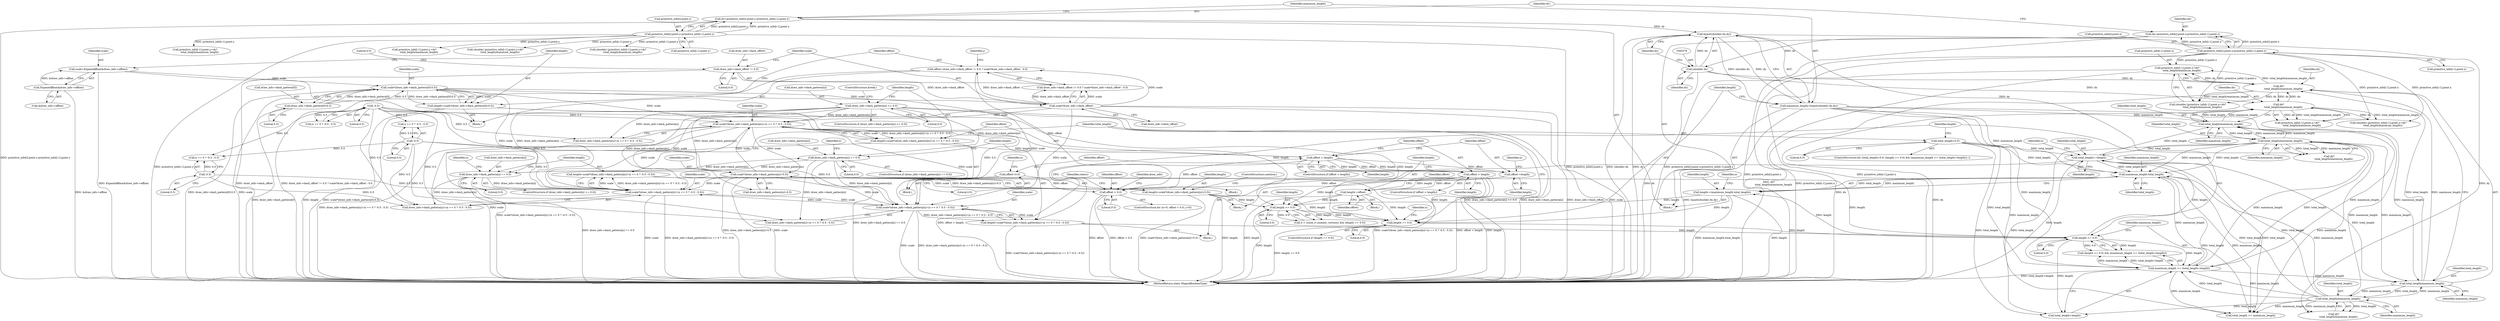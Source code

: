 digraph "0_ImageMagick_726812fa2fa7ce16bcf58f6e115f65427a1c0950_0@array" {
"1000455" [label="(Call,primitive_info[i-1].point.x+dx*\n            total_length/maximum_length)"];
"1000336" [label="(Call,primitive_info[i].point.x-primitive_info[i-1].point.x)"];
"1000465" [label="(Call,dx*\n            total_length/maximum_length)"];
"1000375" [label="(Call,(double) dx)"];
"1000334" [label="(Call,dx=primitive_info[i].point.x-primitive_info[i-1].point.x)"];
"1000540" [label="(Call,dx*\n            total_length/maximum_length)"];
"1000542" [label="(Call,total_length/maximum_length)"];
"1000428" [label="(Call,total_length+=length)"];
"1000419" [label="(Call,length >= 0.0)"];
"1000397" [label="(Call,length=scale*(draw_info->dash_pattern[n]+(n == 0 ? -0.5 : 0.5)))"];
"1000399" [label="(Call,scale*(draw_info->dash_pattern[n]+(n == 0 ? -0.5 : 0.5)))"];
"1000224" [label="(Call,scale*draw_info->dash_offset)"];
"1000207" [label="(Call,scale*(draw_info->dash_pattern[0]-0.5))"];
"1000198" [label="(Call,scale=ExpandAffine(&draw_info->affine))"];
"1000200" [label="(Call,ExpandAffine(&draw_info->affine))"];
"1000209" [label="(Call,draw_info->dash_pattern[0]-0.5)"];
"1000219" [label="(Call,draw_info->dash_offset != 0.0)"];
"1000617" [label="(Call,scale*(draw_info->dash_pattern[n]+(n == 0 ? -0.5 : 0.5)))"];
"1000255" [label="(Call,scale*(draw_info->dash_pattern[n]+(n == 0 ? -0.5 : 0.5)))"];
"1000282" [label="(Call,scale*(draw_info->dash_pattern[n]+0.5))"];
"1000245" [label="(Call,draw_info->dash_pattern[n] <= 0.0)"];
"1000267" [label="(Call,-0.5)"];
"1000605" [label="(Call,draw_info->dash_pattern[n] == 0.0)"];
"1000387" [label="(Call,draw_info->dash_pattern[n] == 0.0)"];
"1000629" [label="(Call,-0.5)"];
"1000411" [label="(Call,-0.5)"];
"1000615" [label="(Call,length=scale*(draw_info->dash_pattern[n]+(n == 0 ? -0.5 : 0.5)))"];
"1000380" [label="(Call,length == 0.0)"];
"1000297" [label="(Call,length-=offset)"];
"1000293" [label="(Call,offset < length)"];
"1000271" [label="(Call,offset > length)"];
"1000237" [label="(Call,offset > 0.0)"];
"1000216" [label="(Call,offset=draw_info->dash_offset != 0.0 ? scale*draw_info->dash_offset : 0.0)"];
"1000304" [label="(Call,offset=0.0)"];
"1000275" [label="(Call,offset-=length)"];
"1000253" [label="(Call,length=scale*(draw_info->dash_pattern[n]+(n == 0 ? -0.5 : 0.5)))"];
"1000632" [label="(Call,length-=(maximum_length-total_length))"];
"1000634" [label="(Call,maximum_length-total_length)"];
"1000567" [label="(Call,total_length/maximum_length)"];
"1000492" [label="(Call,total_length/maximum_length)"];
"1000467" [label="(Call,total_length/maximum_length)"];
"1000422" [label="(Call,maximum_length >= (total_length+length))"];
"1000372" [label="(Call,maximum_length=hypot((double) dx,dy))"];
"1000374" [label="(Call,hypot((double) dx,dy))"];
"1000353" [label="(Call,dy=primitive_info[i].point.y-primitive_info[i-1].point.y)"];
"1000355" [label="(Call,primitive_info[i].point.y-primitive_info[i-1].point.y)"];
"1000415" [label="(Call,total_length=0.0)"];
"1000205" [label="(Call,length=scale*(draw_info->dash_pattern[0]-0.5))"];
"1000328" [label="(Call,length >= 0.0)"];
"1000280" [label="(Call,length=scale*(draw_info->dash_pattern[n]+0.5))"];
"1000305" [label="(Identifier,offset)"];
"1000215" [label="(Literal,0.5)"];
"1000333" [label="(Block,)"];
"1000480" [label="(Call,primitive_info[i-1].point.y+dy*\n            total_length/maximum_length)"];
"1000469" [label="(Identifier,maximum_length)"];
"1000467" [label="(Call,total_length/maximum_length)"];
"1000295" [label="(Identifier,length)"];
"1000493" [label="(Identifier,total_length)"];
"1000372" [label="(Call,maximum_length=hypot((double) dx,dy))"];
"1000308" [label="(Identifier,n)"];
"1000225" [label="(Identifier,scale)"];
"1000375" [label="(Call,(double) dx)"];
"1000216" [label="(Call,offset=draw_info->dash_offset != 0.0 ? scale*draw_info->dash_offset : 0.0)"];
"1000400" [label="(Identifier,scale)"];
"1000541" [label="(Identifier,dx)"];
"1000395" [label="(Identifier,n)"];
"1000354" [label="(Identifier,dy)"];
"1000415" [label="(Call,total_length=0.0)"];
"1000217" [label="(Identifier,offset)"];
"1000453" [label="(Call,(double) (primitive_info[i-1].point.x+dx*\n            total_length/maximum_length))"];
"1000268" [label="(Literal,0.5)"];
"1000304" [label="(Call,offset=0.0)"];
"1000422" [label="(Call,maximum_length >= (total_length+length))"];
"1000293" [label="(Call,offset < length)"];
"1000281" [label="(Identifier,length)"];
"1000494" [label="(Identifier,maximum_length)"];
"1000277" [label="(Identifier,length)"];
"1000255" [label="(Call,scale*(draw_info->dash_pattern[n]+(n == 0 ? -0.5 : 0.5)))"];
"1000219" [label="(Call,draw_info->dash_offset != 0.0)"];
"1000378" [label="(Identifier,dy)"];
"1000543" [label="(Identifier,total_length)"];
"1000455" [label="(Call,primitive_info[i-1].point.x+dx*\n            total_length/maximum_length)"];
"1000567" [label="(Call,total_length/maximum_length)"];
"1000344" [label="(Call,primitive_info[i-1].point.x)"];
"1000199" [label="(Identifier,scale)"];
"1000420" [label="(Identifier,length)"];
"1000383" [label="(Block,)"];
"1000605" [label="(Call,draw_info->dash_pattern[n] == 0.0)"];
"1000329" [label="(Identifier,length)"];
"1000386" [label="(ControlStructure,if (draw_info->dash_pattern[n] == 0.0))"];
"1000229" [label="(Literal,0.0)"];
"1000272" [label="(Identifier,offset)"];
"1000233" [label="(ControlStructure,for (n=0; offset > 0.0; j=0))"];
"1000615" [label="(Call,length=scale*(draw_info->dash_pattern[n]+(n == 0 ? -0.5 : 0.5)))"];
"1000208" [label="(Identifier,scale)"];
"1000540" [label="(Call,dx*\n            total_length/maximum_length)"];
"1000542" [label="(Call,total_length/maximum_length)"];
"1000618" [label="(Identifier,scale)"];
"1000490" [label="(Call,dy*\n            total_length/maximum_length)"];
"1000335" [label="(Identifier,dx)"];
"1000429" [label="(Identifier,total_length)"];
"1000636" [label="(Identifier,total_length)"];
"1000271" [label="(Call,offset > length)"];
"1000299" [label="(Identifier,offset)"];
"1000635" [label="(Identifier,maximum_length)"];
"1000388" [label="(Call,draw_info->dash_pattern[n])"];
"1000606" [label="(Call,draw_info->dash_pattern[n])"];
"1000544" [label="(Identifier,maximum_length)"];
"1000322" [label="(Call,(i < (ssize_t) number_vertices) && (length >= 0.0))"];
"1000310" [label="(Identifier,status)"];
"1000629" [label="(Call,-0.5)"];
"1000421" [label="(Literal,0.0)"];
"1000280" [label="(Call,length=scale*(draw_info->dash_pattern[n]+0.5))"];
"1000296" [label="(Block,)"];
"1000270" [label="(ControlStructure,if (offset > length))"];
"1000478" [label="(Call,(double) (primitive_info[i-1].point.y+dy*\n            total_length/maximum_length))"];
"1000466" [label="(Identifier,dx)"];
"1000393" [label="(Literal,0.0)"];
"1000273" [label="(Identifier,length)"];
"1000231" [label="(Identifier,j)"];
"1000381" [label="(Identifier,length)"];
"1000336" [label="(Call,primitive_info[i].point.x-primitive_info[i-1].point.x)"];
"1000407" [label="(Call,n == 0 ? -0.5 : 0.5)"];
"1000205" [label="(Call,length=scale*(draw_info->dash_pattern[0]-0.5))"];
"1000206" [label="(Identifier,length)"];
"1000353" [label="(Call,dy=primitive_info[i].point.y-primitive_info[i-1].point.y)"];
"1000284" [label="(Call,draw_info->dash_pattern[n]+0.5)"];
"1000416" [label="(Identifier,total_length)"];
"1000640" [label="(Identifier,n)"];
"1000398" [label="(Identifier,length)"];
"1000424" [label="(Call,total_length+length)"];
"1000456" [label="(Call,primitive_info[i-1].point.x)"];
"1000569" [label="(Identifier,maximum_length)"];
"1000763" [label="(MethodReturn,static MagickBooleanType)"];
"1000397" [label="(Call,length=scale*(draw_info->dash_pattern[n]+(n == 0 ? -0.5 : 0.5)))"];
"1000411" [label="(Call,-0.5)"];
"1000220" [label="(Call,draw_info->dash_offset)"];
"1000292" [label="(ControlStructure,if (offset < length))"];
"1000419" [label="(Call,length >= 0.0)"];
"1000630" [label="(Literal,0.5)"];
"1000283" [label="(Identifier,scale)"];
"1000297" [label="(Call,length-=offset)"];
"1000301" [label="(Identifier,offset)"];
"1000625" [label="(Call,n == 0 ? -0.5 : 0.5)"];
"1000267" [label="(Call,-0.5)"];
"1000294" [label="(Identifier,offset)"];
"1000245" [label="(Call,draw_info->dash_pattern[n] <= 0.0)"];
"1000254" [label="(Identifier,length)"];
"1000568" [label="(Identifier,total_length)"];
"1000616" [label="(Identifier,length)"];
"1000530" [label="(Call,primitive_info[i-1].point.x+dx*\n            total_length/maximum_length)"];
"1000276" [label="(Identifier,offset)"];
"1000237" [label="(Call,offset > 0.0)"];
"1000291" [label="(ControlStructure,continue;)"];
"1000279" [label="(Identifier,n)"];
"1000633" [label="(Identifier,length)"];
"1000387" [label="(Call,draw_info->dash_pattern[n] == 0.0)"];
"1000226" [label="(Call,draw_info->dash_offset)"];
"1000528" [label="(Call,(double) (primitive_info[i-1].point.x+dx*\n            total_length/maximum_length))"];
"1000492" [label="(Call,total_length/maximum_length)"];
"1000465" [label="(Call,dx*\n            total_length/maximum_length)"];
"1000385" [label="(Identifier,n)"];
"1000207" [label="(Call,scale*(draw_info->dash_pattern[0]-0.5))"];
"1000210" [label="(Call,draw_info->dash_pattern[0])"];
"1000401" [label="(Call,draw_info->dash_pattern[n]+(n == 0 ? -0.5 : 0.5))"];
"1000256" [label="(Identifier,scale)"];
"1000337" [label="(Call,primitive_info[i].point.x)"];
"1000377" [label="(Identifier,dx)"];
"1000218" [label="(Call,draw_info->dash_offset != 0.0 ? scale*draw_info->dash_offset : 0.0)"];
"1000428" [label="(Call,total_length+=length)"];
"1000224" [label="(Call,scale*draw_info->dash_offset)"];
"1000246" [label="(Call,draw_info->dash_pattern[n])"];
"1000239" [label="(Literal,0.0)"];
"1000275" [label="(Call,offset-=length)"];
"1000382" [label="(Literal,0.0)"];
"1000238" [label="(Identifier,offset)"];
"1000356" [label="(Call,primitive_info[i].point.y)"];
"1000282" [label="(Call,scale*(draw_info->dash_pattern[n]+0.5))"];
"1000662" [label="(Call,total_length <= maximum_length)"];
"1000253" [label="(Call,length=scale*(draw_info->dash_pattern[n]+(n == 0 ? -0.5 : 0.5)))"];
"1000243" [label="(Block,)"];
"1000209" [label="(Call,draw_info->dash_pattern[0]-0.5)"];
"1000373" [label="(Identifier,maximum_length)"];
"1000604" [label="(ControlStructure,if (draw_info->dash_pattern[n] == 0.0))"];
"1000611" [label="(Literal,0.0)"];
"1000553" [label="(Call,(double) (primitive_info[i-1].point.y+dy*\n            total_length/maximum_length))"];
"1000334" [label="(Call,dx=primitive_info[i].point.x-primitive_info[i-1].point.x)"];
"1000632" [label="(Call,length-=(maximum_length-total_length))"];
"1000380" [label="(Call,length == 0.0)"];
"1000263" [label="(Call,n == 0 ? -0.5 : 0.5)"];
"1000257" [label="(Call,draw_info->dash_pattern[n]+(n == 0 ? -0.5 : 0.5))"];
"1000330" [label="(Literal,0.0)"];
"1000414" [label="(ControlStructure,for (total_length=0.0; (length >= 0.0) && (maximum_length >= (total_length+length)); ))"];
"1000244" [label="(ControlStructure,if (draw_info->dash_pattern[n] <= 0.0))"];
"1000328" [label="(Call,length >= 0.0)"];
"1000379" [label="(ControlStructure,if (length == 0.0))"];
"1000252" [label="(ControlStructure,break;)"];
"1000298" [label="(Identifier,length)"];
"1000468" [label="(Identifier,total_length)"];
"1000617" [label="(Call,scale*(draw_info->dash_pattern[n]+(n == 0 ? -0.5 : 0.5)))"];
"1000399" [label="(Call,scale*(draw_info->dash_pattern[n]+(n == 0 ? -0.5 : 0.5)))"];
"1000619" [label="(Call,draw_info->dash_pattern[n]+(n == 0 ? -0.5 : 0.5))"];
"1000434" [label="(Identifier,n)"];
"1000634" [label="(Call,maximum_length-total_length)"];
"1000201" [label="(Call,&draw_info->affine)"];
"1000427" [label="(Block,)"];
"1000363" [label="(Call,primitive_info[i-1].point.y)"];
"1000613" [label="(Identifier,n)"];
"1000430" [label="(Identifier,length)"];
"1000223" [label="(Literal,0.0)"];
"1000374" [label="(Call,hypot((double) dx,dy))"];
"1000555" [label="(Call,primitive_info[i-1].point.y+dy*\n            total_length/maximum_length)"];
"1000274" [label="(Block,)"];
"1000306" [label="(Literal,0.0)"];
"1000423" [label="(Identifier,maximum_length)"];
"1000355" [label="(Call,primitive_info[i].point.y-primitive_info[i-1].point.y)"];
"1000200" [label="(Call,ExpandAffine(&draw_info->affine))"];
"1000105" [label="(Block,)"];
"1000198" [label="(Call,scale=ExpandAffine(&draw_info->affine))"];
"1000251" [label="(Literal,0.0)"];
"1000417" [label="(Literal,0.0)"];
"1000565" [label="(Call,dy*\n            total_length/maximum_length)"];
"1000248" [label="(Identifier,draw_info)"];
"1000418" [label="(Call,(length >= 0.0) && (maximum_length >= (total_length+length)))"];
"1000412" [label="(Literal,0.5)"];
"1000455" -> "1000453"  [label="AST: "];
"1000455" -> "1000465"  [label="CFG: "];
"1000456" -> "1000455"  [label="AST: "];
"1000465" -> "1000455"  [label="AST: "];
"1000453" -> "1000455"  [label="CFG: "];
"1000455" -> "1000763"  [label="DDG: dx*\n            total_length/maximum_length"];
"1000455" -> "1000763"  [label="DDG: primitive_info[i-1].point.x"];
"1000336" -> "1000455"  [label="DDG: primitive_info[i-1].point.x"];
"1000465" -> "1000455"  [label="DDG: dx"];
"1000465" -> "1000455"  [label="DDG: total_length/maximum_length"];
"1000336" -> "1000334"  [label="AST: "];
"1000336" -> "1000344"  [label="CFG: "];
"1000337" -> "1000336"  [label="AST: "];
"1000344" -> "1000336"  [label="AST: "];
"1000334" -> "1000336"  [label="CFG: "];
"1000336" -> "1000763"  [label="DDG: primitive_info[i-1].point.x"];
"1000336" -> "1000763"  [label="DDG: primitive_info[i].point.x"];
"1000336" -> "1000334"  [label="DDG: primitive_info[i].point.x"];
"1000336" -> "1000334"  [label="DDG: primitive_info[i-1].point.x"];
"1000336" -> "1000453"  [label="DDG: primitive_info[i-1].point.x"];
"1000336" -> "1000528"  [label="DDG: primitive_info[i-1].point.x"];
"1000336" -> "1000530"  [label="DDG: primitive_info[i-1].point.x"];
"1000465" -> "1000467"  [label="CFG: "];
"1000466" -> "1000465"  [label="AST: "];
"1000467" -> "1000465"  [label="AST: "];
"1000465" -> "1000763"  [label="DDG: dx"];
"1000465" -> "1000453"  [label="DDG: dx"];
"1000465" -> "1000453"  [label="DDG: total_length/maximum_length"];
"1000375" -> "1000465"  [label="DDG: dx"];
"1000540" -> "1000465"  [label="DDG: dx"];
"1000467" -> "1000465"  [label="DDG: total_length"];
"1000467" -> "1000465"  [label="DDG: maximum_length"];
"1000465" -> "1000540"  [label="DDG: dx"];
"1000375" -> "1000374"  [label="AST: "];
"1000375" -> "1000377"  [label="CFG: "];
"1000376" -> "1000375"  [label="AST: "];
"1000377" -> "1000375"  [label="AST: "];
"1000378" -> "1000375"  [label="CFG: "];
"1000375" -> "1000763"  [label="DDG: dx"];
"1000375" -> "1000374"  [label="DDG: dx"];
"1000334" -> "1000375"  [label="DDG: dx"];
"1000375" -> "1000540"  [label="DDG: dx"];
"1000334" -> "1000333"  [label="AST: "];
"1000335" -> "1000334"  [label="AST: "];
"1000354" -> "1000334"  [label="CFG: "];
"1000334" -> "1000763"  [label="DDG: primitive_info[i].point.x-primitive_info[i-1].point.x"];
"1000540" -> "1000530"  [label="AST: "];
"1000540" -> "1000542"  [label="CFG: "];
"1000541" -> "1000540"  [label="AST: "];
"1000542" -> "1000540"  [label="AST: "];
"1000530" -> "1000540"  [label="CFG: "];
"1000540" -> "1000763"  [label="DDG: dx"];
"1000540" -> "1000528"  [label="DDG: dx"];
"1000540" -> "1000528"  [label="DDG: total_length/maximum_length"];
"1000540" -> "1000530"  [label="DDG: dx"];
"1000540" -> "1000530"  [label="DDG: total_length/maximum_length"];
"1000542" -> "1000540"  [label="DDG: total_length"];
"1000542" -> "1000540"  [label="DDG: maximum_length"];
"1000542" -> "1000544"  [label="CFG: "];
"1000543" -> "1000542"  [label="AST: "];
"1000544" -> "1000542"  [label="AST: "];
"1000428" -> "1000542"  [label="DDG: total_length"];
"1000567" -> "1000542"  [label="DDG: maximum_length"];
"1000492" -> "1000542"  [label="DDG: maximum_length"];
"1000422" -> "1000542"  [label="DDG: maximum_length"];
"1000372" -> "1000542"  [label="DDG: maximum_length"];
"1000542" -> "1000567"  [label="DDG: total_length"];
"1000542" -> "1000567"  [label="DDG: maximum_length"];
"1000428" -> "1000427"  [label="AST: "];
"1000428" -> "1000430"  [label="CFG: "];
"1000429" -> "1000428"  [label="AST: "];
"1000430" -> "1000428"  [label="AST: "];
"1000434" -> "1000428"  [label="CFG: "];
"1000428" -> "1000763"  [label="DDG: length"];
"1000419" -> "1000428"  [label="DDG: length"];
"1000567" -> "1000428"  [label="DDG: total_length"];
"1000492" -> "1000428"  [label="DDG: total_length"];
"1000415" -> "1000428"  [label="DDG: total_length"];
"1000428" -> "1000467"  [label="DDG: total_length"];
"1000428" -> "1000634"  [label="DDG: total_length"];
"1000428" -> "1000662"  [label="DDG: total_length"];
"1000419" -> "1000418"  [label="AST: "];
"1000419" -> "1000421"  [label="CFG: "];
"1000420" -> "1000419"  [label="AST: "];
"1000421" -> "1000419"  [label="AST: "];
"1000423" -> "1000419"  [label="CFG: "];
"1000418" -> "1000419"  [label="CFG: "];
"1000419" -> "1000418"  [label="DDG: length"];
"1000419" -> "1000418"  [label="DDG: 0.0"];
"1000397" -> "1000419"  [label="DDG: length"];
"1000615" -> "1000419"  [label="DDG: length"];
"1000380" -> "1000419"  [label="DDG: length"];
"1000419" -> "1000422"  [label="DDG: length"];
"1000419" -> "1000424"  [label="DDG: length"];
"1000419" -> "1000632"  [label="DDG: length"];
"1000397" -> "1000383"  [label="AST: "];
"1000397" -> "1000399"  [label="CFG: "];
"1000398" -> "1000397"  [label="AST: "];
"1000399" -> "1000397"  [label="AST: "];
"1000416" -> "1000397"  [label="CFG: "];
"1000397" -> "1000763"  [label="DDG: scale*(draw_info->dash_pattern[n]+(n == 0 ? -0.5 : 0.5))"];
"1000399" -> "1000397"  [label="DDG: scale"];
"1000399" -> "1000397"  [label="DDG: draw_info->dash_pattern[n]+(n == 0 ? -0.5 : 0.5)"];
"1000399" -> "1000401"  [label="CFG: "];
"1000400" -> "1000399"  [label="AST: "];
"1000401" -> "1000399"  [label="AST: "];
"1000399" -> "1000763"  [label="DDG: draw_info->dash_pattern[n]+(n == 0 ? -0.5 : 0.5)"];
"1000399" -> "1000763"  [label="DDG: scale"];
"1000224" -> "1000399"  [label="DDG: scale"];
"1000617" -> "1000399"  [label="DDG: scale"];
"1000207" -> "1000399"  [label="DDG: scale"];
"1000255" -> "1000399"  [label="DDG: scale"];
"1000282" -> "1000399"  [label="DDG: scale"];
"1000387" -> "1000399"  [label="DDG: draw_info->dash_pattern[n]"];
"1000411" -> "1000399"  [label="DDG: 0.5"];
"1000629" -> "1000399"  [label="DDG: 0.5"];
"1000267" -> "1000399"  [label="DDG: 0.5"];
"1000399" -> "1000617"  [label="DDG: scale"];
"1000224" -> "1000218"  [label="AST: "];
"1000224" -> "1000226"  [label="CFG: "];
"1000225" -> "1000224"  [label="AST: "];
"1000226" -> "1000224"  [label="AST: "];
"1000218" -> "1000224"  [label="CFG: "];
"1000224" -> "1000763"  [label="DDG: scale"];
"1000224" -> "1000763"  [label="DDG: draw_info->dash_offset"];
"1000224" -> "1000216"  [label="DDG: scale"];
"1000224" -> "1000216"  [label="DDG: draw_info->dash_offset"];
"1000224" -> "1000218"  [label="DDG: scale"];
"1000224" -> "1000218"  [label="DDG: draw_info->dash_offset"];
"1000207" -> "1000224"  [label="DDG: scale"];
"1000219" -> "1000224"  [label="DDG: draw_info->dash_offset"];
"1000224" -> "1000255"  [label="DDG: scale"];
"1000224" -> "1000617"  [label="DDG: scale"];
"1000207" -> "1000205"  [label="AST: "];
"1000207" -> "1000209"  [label="CFG: "];
"1000208" -> "1000207"  [label="AST: "];
"1000209" -> "1000207"  [label="AST: "];
"1000205" -> "1000207"  [label="CFG: "];
"1000207" -> "1000763"  [label="DDG: draw_info->dash_pattern[0]-0.5"];
"1000207" -> "1000763"  [label="DDG: scale"];
"1000207" -> "1000205"  [label="DDG: scale"];
"1000207" -> "1000205"  [label="DDG: draw_info->dash_pattern[0]-0.5"];
"1000198" -> "1000207"  [label="DDG: scale"];
"1000209" -> "1000207"  [label="DDG: draw_info->dash_pattern[0]"];
"1000209" -> "1000207"  [label="DDG: 0.5"];
"1000207" -> "1000255"  [label="DDG: scale"];
"1000207" -> "1000617"  [label="DDG: scale"];
"1000198" -> "1000105"  [label="AST: "];
"1000198" -> "1000200"  [label="CFG: "];
"1000199" -> "1000198"  [label="AST: "];
"1000200" -> "1000198"  [label="AST: "];
"1000206" -> "1000198"  [label="CFG: "];
"1000198" -> "1000763"  [label="DDG: ExpandAffine(&draw_info->affine)"];
"1000200" -> "1000198"  [label="DDG: &draw_info->affine"];
"1000200" -> "1000201"  [label="CFG: "];
"1000201" -> "1000200"  [label="AST: "];
"1000200" -> "1000763"  [label="DDG: &draw_info->affine"];
"1000209" -> "1000215"  [label="CFG: "];
"1000210" -> "1000209"  [label="AST: "];
"1000215" -> "1000209"  [label="AST: "];
"1000209" -> "1000763"  [label="DDG: draw_info->dash_pattern[0]"];
"1000219" -> "1000218"  [label="AST: "];
"1000219" -> "1000223"  [label="CFG: "];
"1000220" -> "1000219"  [label="AST: "];
"1000223" -> "1000219"  [label="AST: "];
"1000225" -> "1000219"  [label="CFG: "];
"1000229" -> "1000219"  [label="CFG: "];
"1000219" -> "1000763"  [label="DDG: draw_info->dash_offset"];
"1000617" -> "1000615"  [label="AST: "];
"1000617" -> "1000619"  [label="CFG: "];
"1000618" -> "1000617"  [label="AST: "];
"1000619" -> "1000617"  [label="AST: "];
"1000615" -> "1000617"  [label="CFG: "];
"1000617" -> "1000763"  [label="DDG: scale"];
"1000617" -> "1000763"  [label="DDG: draw_info->dash_pattern[n]+(n == 0 ? -0.5 : 0.5)"];
"1000617" -> "1000615"  [label="DDG: scale"];
"1000617" -> "1000615"  [label="DDG: draw_info->dash_pattern[n]+(n == 0 ? -0.5 : 0.5)"];
"1000255" -> "1000617"  [label="DDG: scale"];
"1000282" -> "1000617"  [label="DDG: scale"];
"1000605" -> "1000617"  [label="DDG: draw_info->dash_pattern[n]"];
"1000629" -> "1000617"  [label="DDG: 0.5"];
"1000267" -> "1000617"  [label="DDG: 0.5"];
"1000255" -> "1000253"  [label="AST: "];
"1000255" -> "1000257"  [label="CFG: "];
"1000256" -> "1000255"  [label="AST: "];
"1000257" -> "1000255"  [label="AST: "];
"1000253" -> "1000255"  [label="CFG: "];
"1000255" -> "1000763"  [label="DDG: draw_info->dash_pattern[n]+(n == 0 ? -0.5 : 0.5)"];
"1000255" -> "1000763"  [label="DDG: scale"];
"1000255" -> "1000253"  [label="DDG: scale"];
"1000255" -> "1000253"  [label="DDG: draw_info->dash_pattern[n]+(n == 0 ? -0.5 : 0.5)"];
"1000282" -> "1000255"  [label="DDG: scale"];
"1000245" -> "1000255"  [label="DDG: draw_info->dash_pattern[n]"];
"1000267" -> "1000255"  [label="DDG: 0.5"];
"1000255" -> "1000282"  [label="DDG: scale"];
"1000282" -> "1000280"  [label="AST: "];
"1000282" -> "1000284"  [label="CFG: "];
"1000283" -> "1000282"  [label="AST: "];
"1000284" -> "1000282"  [label="AST: "];
"1000280" -> "1000282"  [label="CFG: "];
"1000282" -> "1000763"  [label="DDG: draw_info->dash_pattern[n]+0.5"];
"1000282" -> "1000763"  [label="DDG: scale"];
"1000282" -> "1000280"  [label="DDG: scale"];
"1000282" -> "1000280"  [label="DDG: draw_info->dash_pattern[n]+0.5"];
"1000245" -> "1000282"  [label="DDG: draw_info->dash_pattern[n]"];
"1000245" -> "1000244"  [label="AST: "];
"1000245" -> "1000251"  [label="CFG: "];
"1000246" -> "1000245"  [label="AST: "];
"1000251" -> "1000245"  [label="AST: "];
"1000252" -> "1000245"  [label="CFG: "];
"1000254" -> "1000245"  [label="CFG: "];
"1000245" -> "1000763"  [label="DDG: draw_info->dash_pattern[n] <= 0.0"];
"1000245" -> "1000763"  [label="DDG: draw_info->dash_pattern[n]"];
"1000245" -> "1000257"  [label="DDG: draw_info->dash_pattern[n]"];
"1000245" -> "1000284"  [label="DDG: draw_info->dash_pattern[n]"];
"1000245" -> "1000387"  [label="DDG: draw_info->dash_pattern[n]"];
"1000245" -> "1000605"  [label="DDG: draw_info->dash_pattern[n]"];
"1000267" -> "1000263"  [label="AST: "];
"1000267" -> "1000268"  [label="CFG: "];
"1000268" -> "1000267"  [label="AST: "];
"1000263" -> "1000267"  [label="CFG: "];
"1000267" -> "1000257"  [label="DDG: 0.5"];
"1000267" -> "1000263"  [label="DDG: 0.5"];
"1000267" -> "1000401"  [label="DDG: 0.5"];
"1000267" -> "1000407"  [label="DDG: 0.5"];
"1000267" -> "1000619"  [label="DDG: 0.5"];
"1000267" -> "1000625"  [label="DDG: 0.5"];
"1000605" -> "1000604"  [label="AST: "];
"1000605" -> "1000611"  [label="CFG: "];
"1000606" -> "1000605"  [label="AST: "];
"1000611" -> "1000605"  [label="AST: "];
"1000613" -> "1000605"  [label="CFG: "];
"1000616" -> "1000605"  [label="CFG: "];
"1000605" -> "1000763"  [label="DDG: draw_info->dash_pattern[n] == 0.0"];
"1000605" -> "1000387"  [label="DDG: draw_info->dash_pattern[n]"];
"1000387" -> "1000605"  [label="DDG: draw_info->dash_pattern[n]"];
"1000605" -> "1000619"  [label="DDG: draw_info->dash_pattern[n]"];
"1000387" -> "1000386"  [label="AST: "];
"1000387" -> "1000393"  [label="CFG: "];
"1000388" -> "1000387"  [label="AST: "];
"1000393" -> "1000387"  [label="AST: "];
"1000395" -> "1000387"  [label="CFG: "];
"1000398" -> "1000387"  [label="CFG: "];
"1000387" -> "1000763"  [label="DDG: draw_info->dash_pattern[n] == 0.0"];
"1000387" -> "1000401"  [label="DDG: draw_info->dash_pattern[n]"];
"1000629" -> "1000625"  [label="AST: "];
"1000629" -> "1000630"  [label="CFG: "];
"1000630" -> "1000629"  [label="AST: "];
"1000625" -> "1000629"  [label="CFG: "];
"1000629" -> "1000401"  [label="DDG: 0.5"];
"1000629" -> "1000407"  [label="DDG: 0.5"];
"1000629" -> "1000619"  [label="DDG: 0.5"];
"1000629" -> "1000625"  [label="DDG: 0.5"];
"1000411" -> "1000407"  [label="AST: "];
"1000411" -> "1000412"  [label="CFG: "];
"1000412" -> "1000411"  [label="AST: "];
"1000407" -> "1000411"  [label="CFG: "];
"1000411" -> "1000401"  [label="DDG: 0.5"];
"1000411" -> "1000407"  [label="DDG: 0.5"];
"1000615" -> "1000427"  [label="AST: "];
"1000616" -> "1000615"  [label="AST: "];
"1000420" -> "1000615"  [label="CFG: "];
"1000615" -> "1000763"  [label="DDG: scale*(draw_info->dash_pattern[n]+(n == 0 ? -0.5 : 0.5))"];
"1000380" -> "1000379"  [label="AST: "];
"1000380" -> "1000382"  [label="CFG: "];
"1000381" -> "1000380"  [label="AST: "];
"1000382" -> "1000380"  [label="AST: "];
"1000385" -> "1000380"  [label="CFG: "];
"1000416" -> "1000380"  [label="CFG: "];
"1000380" -> "1000763"  [label="DDG: length == 0.0"];
"1000297" -> "1000380"  [label="DDG: length"];
"1000632" -> "1000380"  [label="DDG: length"];
"1000205" -> "1000380"  [label="DDG: length"];
"1000328" -> "1000380"  [label="DDG: length"];
"1000293" -> "1000380"  [label="DDG: length"];
"1000280" -> "1000380"  [label="DDG: length"];
"1000297" -> "1000296"  [label="AST: "];
"1000297" -> "1000299"  [label="CFG: "];
"1000298" -> "1000297"  [label="AST: "];
"1000299" -> "1000297"  [label="AST: "];
"1000301" -> "1000297"  [label="CFG: "];
"1000297" -> "1000763"  [label="DDG: length"];
"1000293" -> "1000297"  [label="DDG: offset"];
"1000293" -> "1000297"  [label="DDG: length"];
"1000297" -> "1000328"  [label="DDG: length"];
"1000293" -> "1000292"  [label="AST: "];
"1000293" -> "1000295"  [label="CFG: "];
"1000294" -> "1000293"  [label="AST: "];
"1000295" -> "1000293"  [label="AST: "];
"1000298" -> "1000293"  [label="CFG: "];
"1000305" -> "1000293"  [label="CFG: "];
"1000293" -> "1000763"  [label="DDG: offset < length"];
"1000293" -> "1000763"  [label="DDG: length"];
"1000271" -> "1000293"  [label="DDG: offset"];
"1000271" -> "1000293"  [label="DDG: length"];
"1000293" -> "1000328"  [label="DDG: length"];
"1000271" -> "1000270"  [label="AST: "];
"1000271" -> "1000273"  [label="CFG: "];
"1000272" -> "1000271"  [label="AST: "];
"1000273" -> "1000271"  [label="AST: "];
"1000276" -> "1000271"  [label="CFG: "];
"1000294" -> "1000271"  [label="CFG: "];
"1000271" -> "1000763"  [label="DDG: offset > length"];
"1000237" -> "1000271"  [label="DDG: offset"];
"1000253" -> "1000271"  [label="DDG: length"];
"1000271" -> "1000275"  [label="DDG: length"];
"1000271" -> "1000275"  [label="DDG: offset"];
"1000237" -> "1000233"  [label="AST: "];
"1000237" -> "1000239"  [label="CFG: "];
"1000238" -> "1000237"  [label="AST: "];
"1000239" -> "1000237"  [label="AST: "];
"1000248" -> "1000237"  [label="CFG: "];
"1000310" -> "1000237"  [label="CFG: "];
"1000237" -> "1000763"  [label="DDG: offset > 0.0"];
"1000237" -> "1000763"  [label="DDG: offset"];
"1000216" -> "1000237"  [label="DDG: offset"];
"1000304" -> "1000237"  [label="DDG: offset"];
"1000275" -> "1000237"  [label="DDG: offset"];
"1000216" -> "1000105"  [label="AST: "];
"1000216" -> "1000218"  [label="CFG: "];
"1000217" -> "1000216"  [label="AST: "];
"1000218" -> "1000216"  [label="AST: "];
"1000231" -> "1000216"  [label="CFG: "];
"1000216" -> "1000763"  [label="DDG: draw_info->dash_offset != 0.0 ? scale*draw_info->dash_offset : 0.0"];
"1000304" -> "1000243"  [label="AST: "];
"1000304" -> "1000306"  [label="CFG: "];
"1000305" -> "1000304"  [label="AST: "];
"1000306" -> "1000304"  [label="AST: "];
"1000308" -> "1000304"  [label="CFG: "];
"1000275" -> "1000274"  [label="AST: "];
"1000275" -> "1000277"  [label="CFG: "];
"1000276" -> "1000275"  [label="AST: "];
"1000277" -> "1000275"  [label="AST: "];
"1000279" -> "1000275"  [label="CFG: "];
"1000253" -> "1000243"  [label="AST: "];
"1000254" -> "1000253"  [label="AST: "];
"1000272" -> "1000253"  [label="CFG: "];
"1000253" -> "1000763"  [label="DDG: scale*(draw_info->dash_pattern[n]+(n == 0 ? -0.5 : 0.5))"];
"1000632" -> "1000333"  [label="AST: "];
"1000632" -> "1000634"  [label="CFG: "];
"1000633" -> "1000632"  [label="AST: "];
"1000634" -> "1000632"  [label="AST: "];
"1000640" -> "1000632"  [label="CFG: "];
"1000632" -> "1000763"  [label="DDG: length"];
"1000632" -> "1000763"  [label="DDG: maximum_length-total_length"];
"1000632" -> "1000328"  [label="DDG: length"];
"1000634" -> "1000632"  [label="DDG: maximum_length"];
"1000634" -> "1000632"  [label="DDG: total_length"];
"1000634" -> "1000636"  [label="CFG: "];
"1000635" -> "1000634"  [label="AST: "];
"1000636" -> "1000634"  [label="AST: "];
"1000567" -> "1000634"  [label="DDG: maximum_length"];
"1000567" -> "1000634"  [label="DDG: total_length"];
"1000492" -> "1000634"  [label="DDG: maximum_length"];
"1000492" -> "1000634"  [label="DDG: total_length"];
"1000422" -> "1000634"  [label="DDG: maximum_length"];
"1000372" -> "1000634"  [label="DDG: maximum_length"];
"1000415" -> "1000634"  [label="DDG: total_length"];
"1000634" -> "1000662"  [label="DDG: total_length"];
"1000634" -> "1000662"  [label="DDG: maximum_length"];
"1000567" -> "1000565"  [label="AST: "];
"1000567" -> "1000569"  [label="CFG: "];
"1000568" -> "1000567"  [label="AST: "];
"1000569" -> "1000567"  [label="AST: "];
"1000565" -> "1000567"  [label="CFG: "];
"1000567" -> "1000422"  [label="DDG: maximum_length"];
"1000567" -> "1000422"  [label="DDG: total_length"];
"1000567" -> "1000424"  [label="DDG: total_length"];
"1000567" -> "1000467"  [label="DDG: maximum_length"];
"1000567" -> "1000565"  [label="DDG: total_length"];
"1000567" -> "1000565"  [label="DDG: maximum_length"];
"1000567" -> "1000662"  [label="DDG: maximum_length"];
"1000492" -> "1000490"  [label="AST: "];
"1000492" -> "1000494"  [label="CFG: "];
"1000493" -> "1000492"  [label="AST: "];
"1000494" -> "1000492"  [label="AST: "];
"1000490" -> "1000492"  [label="CFG: "];
"1000492" -> "1000422"  [label="DDG: maximum_length"];
"1000492" -> "1000422"  [label="DDG: total_length"];
"1000492" -> "1000424"  [label="DDG: total_length"];
"1000492" -> "1000467"  [label="DDG: maximum_length"];
"1000492" -> "1000490"  [label="DDG: total_length"];
"1000492" -> "1000490"  [label="DDG: maximum_length"];
"1000467" -> "1000492"  [label="DDG: total_length"];
"1000467" -> "1000492"  [label="DDG: maximum_length"];
"1000492" -> "1000662"  [label="DDG: maximum_length"];
"1000467" -> "1000469"  [label="CFG: "];
"1000468" -> "1000467"  [label="AST: "];
"1000469" -> "1000467"  [label="AST: "];
"1000422" -> "1000467"  [label="DDG: maximum_length"];
"1000372" -> "1000467"  [label="DDG: maximum_length"];
"1000422" -> "1000418"  [label="AST: "];
"1000422" -> "1000424"  [label="CFG: "];
"1000423" -> "1000422"  [label="AST: "];
"1000424" -> "1000422"  [label="AST: "];
"1000418" -> "1000422"  [label="CFG: "];
"1000422" -> "1000763"  [label="DDG: total_length+length"];
"1000422" -> "1000418"  [label="DDG: maximum_length"];
"1000422" -> "1000418"  [label="DDG: total_length+length"];
"1000372" -> "1000422"  [label="DDG: maximum_length"];
"1000415" -> "1000422"  [label="DDG: total_length"];
"1000422" -> "1000662"  [label="DDG: maximum_length"];
"1000372" -> "1000333"  [label="AST: "];
"1000372" -> "1000374"  [label="CFG: "];
"1000373" -> "1000372"  [label="AST: "];
"1000374" -> "1000372"  [label="AST: "];
"1000381" -> "1000372"  [label="CFG: "];
"1000372" -> "1000763"  [label="DDG: hypot((double) dx,dy)"];
"1000374" -> "1000372"  [label="DDG: (double) dx"];
"1000374" -> "1000372"  [label="DDG: dy"];
"1000372" -> "1000662"  [label="DDG: maximum_length"];
"1000374" -> "1000378"  [label="CFG: "];
"1000378" -> "1000374"  [label="AST: "];
"1000374" -> "1000763"  [label="DDG: (double) dx"];
"1000374" -> "1000763"  [label="DDG: dy"];
"1000353" -> "1000374"  [label="DDG: dy"];
"1000374" -> "1000490"  [label="DDG: dy"];
"1000374" -> "1000565"  [label="DDG: dy"];
"1000353" -> "1000333"  [label="AST: "];
"1000353" -> "1000355"  [label="CFG: "];
"1000354" -> "1000353"  [label="AST: "];
"1000355" -> "1000353"  [label="AST: "];
"1000373" -> "1000353"  [label="CFG: "];
"1000353" -> "1000763"  [label="DDG: primitive_info[i].point.y-primitive_info[i-1].point.y"];
"1000355" -> "1000353"  [label="DDG: primitive_info[i].point.y"];
"1000355" -> "1000353"  [label="DDG: primitive_info[i-1].point.y"];
"1000355" -> "1000363"  [label="CFG: "];
"1000356" -> "1000355"  [label="AST: "];
"1000363" -> "1000355"  [label="AST: "];
"1000355" -> "1000763"  [label="DDG: primitive_info[i].point.y"];
"1000355" -> "1000763"  [label="DDG: primitive_info[i-1].point.y"];
"1000355" -> "1000478"  [label="DDG: primitive_info[i-1].point.y"];
"1000355" -> "1000480"  [label="DDG: primitive_info[i-1].point.y"];
"1000355" -> "1000553"  [label="DDG: primitive_info[i-1].point.y"];
"1000355" -> "1000555"  [label="DDG: primitive_info[i-1].point.y"];
"1000415" -> "1000414"  [label="AST: "];
"1000415" -> "1000417"  [label="CFG: "];
"1000416" -> "1000415"  [label="AST: "];
"1000417" -> "1000415"  [label="AST: "];
"1000420" -> "1000415"  [label="CFG: "];
"1000415" -> "1000424"  [label="DDG: total_length"];
"1000205" -> "1000105"  [label="AST: "];
"1000206" -> "1000205"  [label="AST: "];
"1000217" -> "1000205"  [label="CFG: "];
"1000205" -> "1000763"  [label="DDG: length"];
"1000205" -> "1000763"  [label="DDG: scale*(draw_info->dash_pattern[0]-0.5)"];
"1000205" -> "1000328"  [label="DDG: length"];
"1000328" -> "1000322"  [label="AST: "];
"1000328" -> "1000330"  [label="CFG: "];
"1000329" -> "1000328"  [label="AST: "];
"1000330" -> "1000328"  [label="AST: "];
"1000322" -> "1000328"  [label="CFG: "];
"1000328" -> "1000763"  [label="DDG: length"];
"1000328" -> "1000322"  [label="DDG: length"];
"1000328" -> "1000322"  [label="DDG: 0.0"];
"1000280" -> "1000328"  [label="DDG: length"];
"1000280" -> "1000274"  [label="AST: "];
"1000281" -> "1000280"  [label="AST: "];
"1000291" -> "1000280"  [label="CFG: "];
"1000280" -> "1000763"  [label="DDG: scale*(draw_info->dash_pattern[n]+0.5)"];
"1000280" -> "1000763"  [label="DDG: length"];
}
